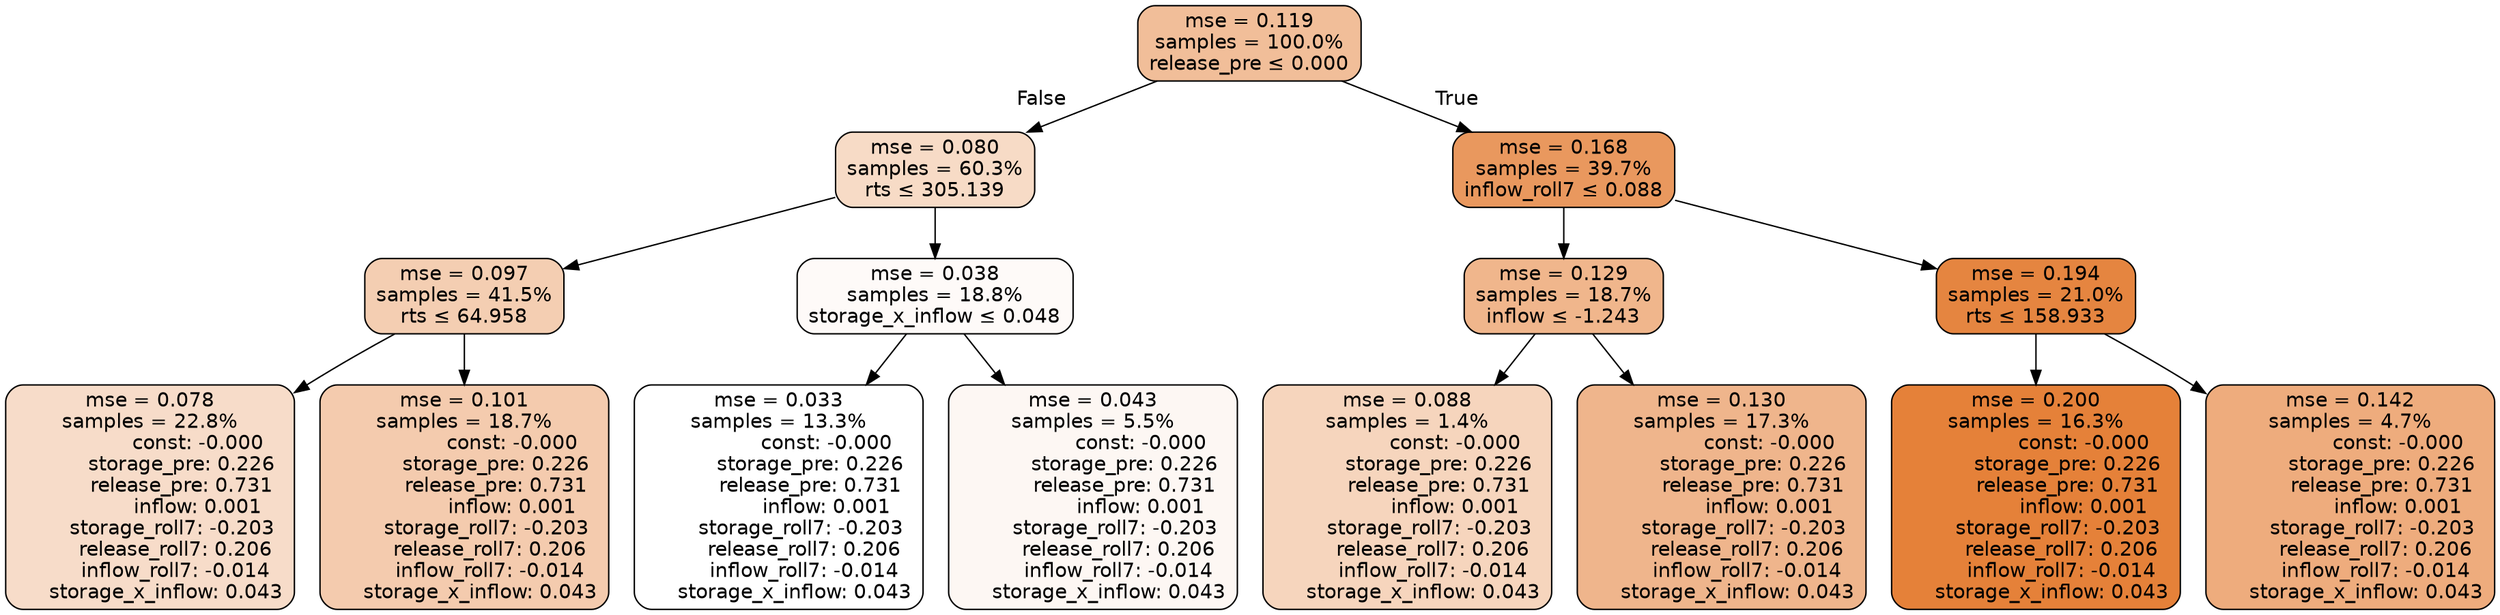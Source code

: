 digraph tree {
node [shape=rectangle, style="filled, rounded", color="black", fontname=helvetica] ;
edge [fontname=helvetica] ;
	"0" [label="mse = 0.119
samples = 100.0%
release_pre &le; 0.000", fillcolor="#f1be99"]
	"1" [label="mse = 0.080
samples = 60.3%
rts &le; 305.139", fillcolor="#f7dbc6"]
	"2" [label="mse = 0.097
samples = 41.5%
rts &le; 64.958", fillcolor="#f4ceb2"]
	"3" [label="mse = 0.078
samples = 22.8%
               const: -0.000
          storage_pre: 0.226
          release_pre: 0.731
               inflow: 0.001
       storage_roll7: -0.203
        release_roll7: 0.206
        inflow_roll7: -0.014
     storage_x_inflow: 0.043", fillcolor="#f7dcc9"]
	"4" [label="mse = 0.101
samples = 18.7%
               const: -0.000
          storage_pre: 0.226
          release_pre: 0.731
               inflow: 0.001
       storage_roll7: -0.203
        release_roll7: 0.206
        inflow_roll7: -0.014
     storage_x_inflow: 0.043", fillcolor="#f4cbae"]
	"5" [label="mse = 0.038
samples = 18.8%
storage_x_inflow &le; 0.048", fillcolor="#fefaf8"]
	"6" [label="mse = 0.033
samples = 13.3%
               const: -0.000
          storage_pre: 0.226
          release_pre: 0.731
               inflow: 0.001
       storage_roll7: -0.203
        release_roll7: 0.206
        inflow_roll7: -0.014
     storage_x_inflow: 0.043", fillcolor="#ffffff"]
	"7" [label="mse = 0.043
samples = 5.5%
               const: -0.000
          storage_pre: 0.226
          release_pre: 0.731
               inflow: 0.001
       storage_roll7: -0.203
        release_roll7: 0.206
        inflow_roll7: -0.014
     storage_x_inflow: 0.043", fillcolor="#fdf7f3"]
	"8" [label="mse = 0.168
samples = 39.7%
inflow_roll7 &le; 0.088", fillcolor="#e9985e"]
	"9" [label="mse = 0.129
samples = 18.7%
inflow &le; -1.243", fillcolor="#f0b68c"]
	"10" [label="mse = 0.088
samples = 1.4%
               const: -0.000
          storage_pre: 0.226
          release_pre: 0.731
               inflow: 0.001
       storage_roll7: -0.203
        release_roll7: 0.206
        inflow_roll7: -0.014
     storage_x_inflow: 0.043", fillcolor="#f6d5bd"]
	"11" [label="mse = 0.130
samples = 17.3%
               const: -0.000
          storage_pre: 0.226
          release_pre: 0.731
               inflow: 0.001
       storage_roll7: -0.203
        release_roll7: 0.206
        inflow_roll7: -0.014
     storage_x_inflow: 0.043", fillcolor="#efb58c"]
	"12" [label="mse = 0.194
samples = 21.0%
rts &le; 158.933", fillcolor="#e58540"]
	"13" [label="mse = 0.200
samples = 16.3%
               const: -0.000
          storage_pre: 0.226
          release_pre: 0.731
               inflow: 0.001
       storage_roll7: -0.203
        release_roll7: 0.206
        inflow_roll7: -0.014
     storage_x_inflow: 0.043", fillcolor="#e58139"]
	"14" [label="mse = 0.142
samples = 4.7%
               const: -0.000
          storage_pre: 0.226
          release_pre: 0.731
               inflow: 0.001
       storage_roll7: -0.203
        release_roll7: 0.206
        inflow_roll7: -0.014
     storage_x_inflow: 0.043", fillcolor="#eeac7d"]

	"0" -> "1" [labeldistance=2.5, labelangle=45, headlabel="False"]
	"1" -> "2"
	"2" -> "3"
	"2" -> "4"
	"1" -> "5"
	"5" -> "6"
	"5" -> "7"
	"0" -> "8" [labeldistance=2.5, labelangle=-45, headlabel="True"]
	"8" -> "9"
	"9" -> "10"
	"9" -> "11"
	"8" -> "12"
	"12" -> "13"
	"12" -> "14"
}